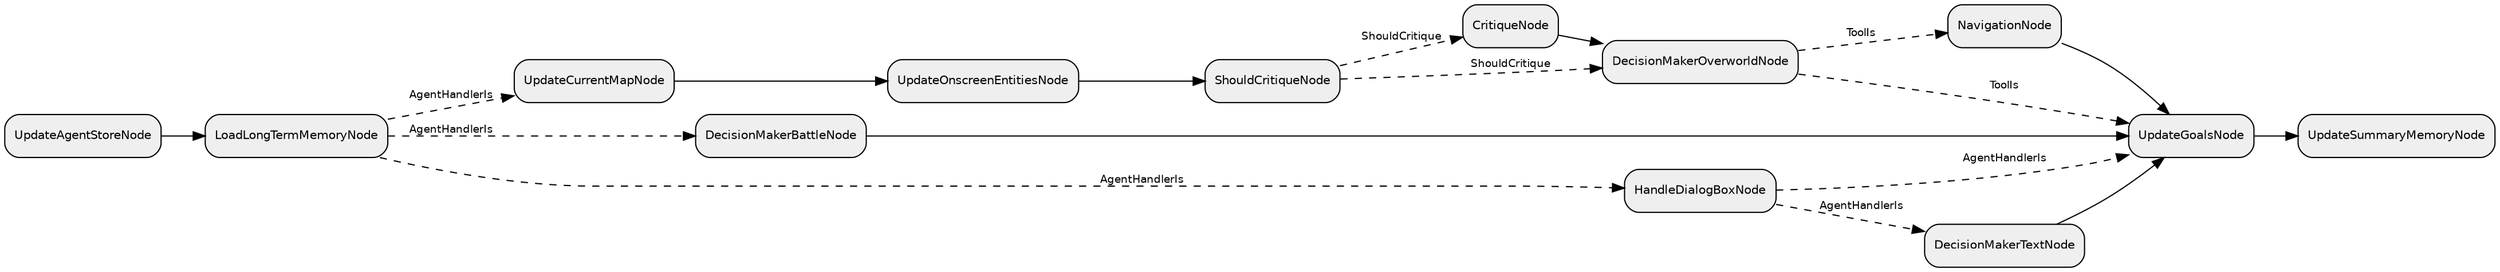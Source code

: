 digraph "G" {
  rankdir=LR;
  compound=true;
  node [shape=box, style="rounded,filled", fillcolor="#EFEFEF", fontname="Helvetica", fontsize=10];
  edge [fontname="Helvetica", fontsize=9];
  "0ju1EGEcMPGAWr7PAYDZE" [label="NavigationNode"];
  ez32HAMAvHFS2NWd2y0Vj [label="UpdateOnscreenEntitiesNode"];
  Zjpa3fVWLyZlqwwhBCvUI [label="UpdateGoalsNode"];
  jBreHV1ZLJF1DCWnoj9qE [label="UpdateCurrentMapNode"];
  tFDqPPIesMml4mMYGWni0 [label="CritiqueNode"];
  GUrmpWctqSUMnQrRM3Zoh [label="DecisionMakerOverworldNode"];
  B3e7HMysO1x6K5kXCL57a [label="DecisionMakerBattleNode"];
  "0cyOjv3LDvhOM2IJtfshs" [label="ShouldCritiqueNode"];
  eSS2zBaZy7sTp8UDhwPzZ [label="HandleDialogBoxNode"];
  C6y16HdNRdij2SBqY1XLo [label="UpdateAgentStoreNode"];
  yVQALb4w0Yec6tKYOHRAy [label="UpdateSummaryMemoryNode"];
  sGBOL7abKhPa2Odee3THW [label="DecisionMakerTextNode"];
  "3RxVSUOeQh6PFmc4G6Z3s" [label="LoadLongTermMemoryNode"];
  C6y16HdNRdij2SBqY1XLo -> "3RxVSUOeQh6PFmc4G6Z3s" [style="solid"];
  "3RxVSUOeQh6PFmc4G6Z3s" -> jBreHV1ZLJF1DCWnoj9qE [style="dashed", label="AgentHandlerIs"];
  jBreHV1ZLJF1DCWnoj9qE -> ez32HAMAvHFS2NWd2y0Vj [style="solid"];
  ez32HAMAvHFS2NWd2y0Vj -> "0cyOjv3LDvhOM2IJtfshs" [style="solid"];
  "0cyOjv3LDvhOM2IJtfshs" -> tFDqPPIesMml4mMYGWni0 [style="dashed", label="ShouldCritique"];
  tFDqPPIesMml4mMYGWni0 -> GUrmpWctqSUMnQrRM3Zoh [style="solid"];
  "0cyOjv3LDvhOM2IJtfshs" -> GUrmpWctqSUMnQrRM3Zoh [style="dashed", label="ShouldCritique"];
  GUrmpWctqSUMnQrRM3Zoh -> "0ju1EGEcMPGAWr7PAYDZE" [style="dashed", label="ToolIs"];
  "0ju1EGEcMPGAWr7PAYDZE" -> Zjpa3fVWLyZlqwwhBCvUI [style="solid"];
  "3RxVSUOeQh6PFmc4G6Z3s" -> B3e7HMysO1x6K5kXCL57a [style="dashed", label="AgentHandlerIs"];
  "3RxVSUOeQh6PFmc4G6Z3s" -> eSS2zBaZy7sTp8UDhwPzZ [style="dashed", label="AgentHandlerIs"];
  eSS2zBaZy7sTp8UDhwPzZ -> sGBOL7abKhPa2Odee3THW [style="dashed", label="AgentHandlerIs"];
  eSS2zBaZy7sTp8UDhwPzZ -> Zjpa3fVWLyZlqwwhBCvUI [style="dashed", label="AgentHandlerIs"];
  sGBOL7abKhPa2Odee3THW -> Zjpa3fVWLyZlqwwhBCvUI [style="solid"];
  GUrmpWctqSUMnQrRM3Zoh -> Zjpa3fVWLyZlqwwhBCvUI [style="dashed", label="ToolIs"];
  B3e7HMysO1x6K5kXCL57a -> Zjpa3fVWLyZlqwwhBCvUI [style="solid"];
  Zjpa3fVWLyZlqwwhBCvUI -> yVQALb4w0Yec6tKYOHRAy [style="solid"];
}
